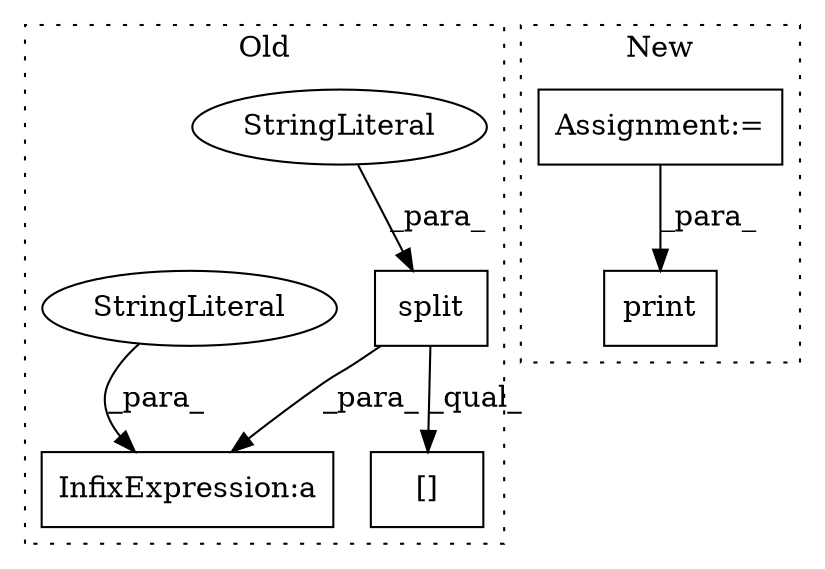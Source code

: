 digraph G {
subgraph cluster0 {
1 [label="split" a="32" s="2052,2061" l="6,1" shape="box"];
3 [label="[]" a="2" s="2014,2081" l="49,1" shape="box"];
4 [label="StringLiteral" a="45" s="2058" l="3" shape="ellipse"];
5 [label="InfixExpression:a" a="27" s="2196" l="12" shape="box"];
6 [label="StringLiteral" a="45" s="2183" l="13" shape="ellipse"];
label = "Old";
style="dotted";
}
subgraph cluster1 {
2 [label="print" a="32" s="1491,1527" l="6,1" shape="box"];
7 [label="Assignment:=" a="7" s="1466" l="1" shape="box"];
label = "New";
style="dotted";
}
1 -> 3 [label="_qual_"];
1 -> 5 [label="_para_"];
4 -> 1 [label="_para_"];
6 -> 5 [label="_para_"];
7 -> 2 [label="_para_"];
}